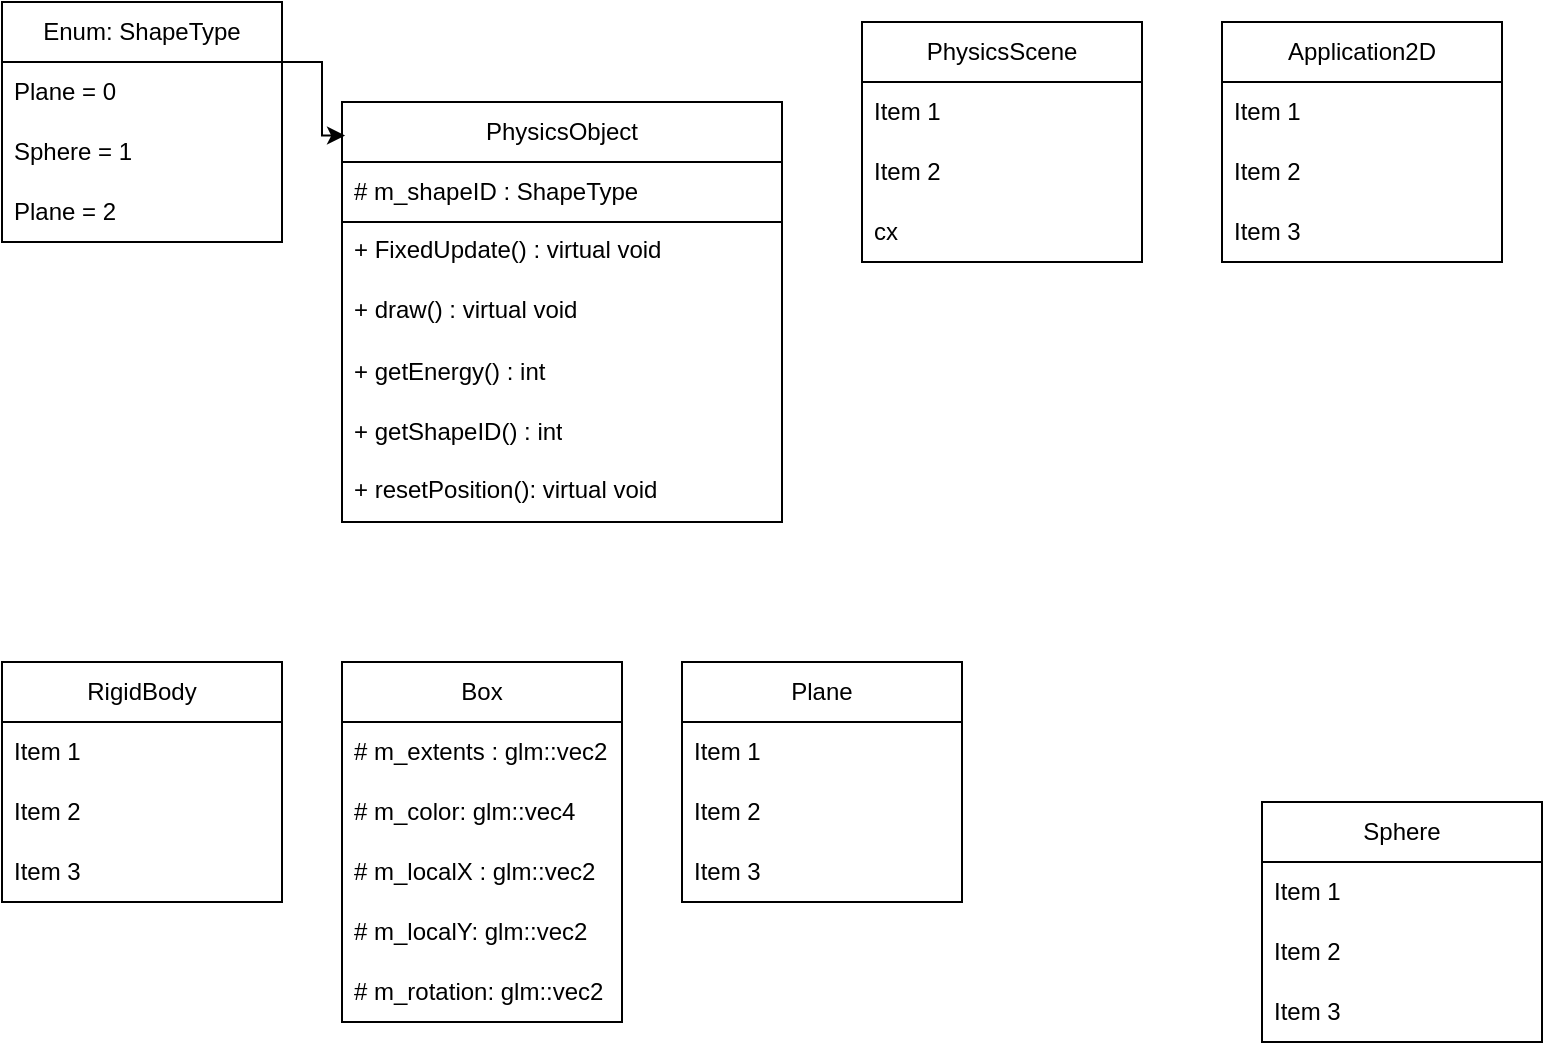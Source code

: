 <mxfile version="20.8.20" type="github">
  <diagram name="Page-1" id="9KVayT6mjaRYctcP1qDp">
    <mxGraphModel dx="794" dy="402" grid="1" gridSize="10" guides="1" tooltips="1" connect="1" arrows="1" fold="1" page="1" pageScale="1" pageWidth="850" pageHeight="1100" math="0" shadow="0">
      <root>
        <mxCell id="0" />
        <mxCell id="1" parent="0" />
        <mxCell id="aNpctZsExSZBmexT8rbV-1" value="PhysicsScene" style="swimlane;fontStyle=0;childLayout=stackLayout;horizontal=1;startSize=30;horizontalStack=0;resizeParent=1;resizeParentMax=0;resizeLast=0;collapsible=1;marginBottom=0;whiteSpace=wrap;html=1;" parent="1" vertex="1">
          <mxGeometry x="450" y="40" width="140" height="120" as="geometry" />
        </mxCell>
        <mxCell id="aNpctZsExSZBmexT8rbV-2" value="Item 1" style="text;strokeColor=none;fillColor=none;align=left;verticalAlign=middle;spacingLeft=4;spacingRight=4;overflow=hidden;points=[[0,0.5],[1,0.5]];portConstraint=eastwest;rotatable=0;whiteSpace=wrap;html=1;" parent="aNpctZsExSZBmexT8rbV-1" vertex="1">
          <mxGeometry y="30" width="140" height="30" as="geometry" />
        </mxCell>
        <mxCell id="aNpctZsExSZBmexT8rbV-3" value="Item 2" style="text;strokeColor=none;fillColor=none;align=left;verticalAlign=middle;spacingLeft=4;spacingRight=4;overflow=hidden;points=[[0,0.5],[1,0.5]];portConstraint=eastwest;rotatable=0;whiteSpace=wrap;html=1;" parent="aNpctZsExSZBmexT8rbV-1" vertex="1">
          <mxGeometry y="60" width="140" height="30" as="geometry" />
        </mxCell>
        <mxCell id="aNpctZsExSZBmexT8rbV-4" value="cx" style="text;strokeColor=none;fillColor=none;align=left;verticalAlign=middle;spacingLeft=4;spacingRight=4;overflow=hidden;points=[[0,0.5],[1,0.5]];portConstraint=eastwest;rotatable=0;whiteSpace=wrap;html=1;" parent="aNpctZsExSZBmexT8rbV-1" vertex="1">
          <mxGeometry y="90" width="140" height="30" as="geometry" />
        </mxCell>
        <mxCell id="aNpctZsExSZBmexT8rbV-5" value="PhysicsObject" style="swimlane;fontStyle=0;childLayout=stackLayout;horizontal=1;startSize=30;horizontalStack=0;resizeParent=1;resizeParentMax=0;resizeLast=0;collapsible=1;marginBottom=0;whiteSpace=wrap;html=1;swimlaneLine=1;" parent="1" vertex="1">
          <mxGeometry x="190" y="80" width="220" height="210" as="geometry" />
        </mxCell>
        <mxCell id="aNpctZsExSZBmexT8rbV-34" value="# m_shapeID : ShapeType" style="text;strokeColor=default;fillColor=none;align=left;verticalAlign=middle;spacingLeft=4;spacingRight=4;overflow=hidden;points=[[0,0.5],[1,0.5]];portConstraint=eastwest;rotatable=0;whiteSpace=wrap;html=1;rounded=0;shadow=0;glass=0;strokeWidth=1;labelBorderColor=none;" parent="aNpctZsExSZBmexT8rbV-5" vertex="1">
          <mxGeometry y="30" width="220" height="30" as="geometry" />
        </mxCell>
        <mxCell id="aNpctZsExSZBmexT8rbV-41" value="+ FixedUpdate() : virtual void" style="text;strokeColor=none;fillColor=none;align=left;verticalAlign=top;spacingLeft=4;spacingRight=4;overflow=hidden;points=[[0,0.5],[1,0.5]];portConstraint=eastwest;rotatable=0;whiteSpace=wrap;html=1;glass=0;rounded=0;shadow=0;" parent="aNpctZsExSZBmexT8rbV-5" vertex="1">
          <mxGeometry y="60" width="220" height="30" as="geometry" />
        </mxCell>
        <mxCell id="aNpctZsExSZBmexT8rbV-44" value="+ draw() : virtual void" style="text;strokeColor=none;fillColor=none;align=left;verticalAlign=top;spacingLeft=4;spacingRight=4;overflow=hidden;points=[[0,0.5],[1,0.5]];portConstraint=eastwest;rotatable=0;whiteSpace=wrap;html=1;" parent="aNpctZsExSZBmexT8rbV-5" vertex="1">
          <mxGeometry y="90" width="220" height="30" as="geometry" />
        </mxCell>
        <mxCell id="aNpctZsExSZBmexT8rbV-46" value="+ getEnergy() : int" style="text;strokeColor=none;fillColor=none;align=left;verticalAlign=middle;spacingLeft=4;spacingRight=4;overflow=hidden;points=[[0,0.5],[1,0.5]];portConstraint=eastwest;rotatable=0;whiteSpace=wrap;html=1;" parent="aNpctZsExSZBmexT8rbV-5" vertex="1">
          <mxGeometry y="120" width="220" height="30" as="geometry" />
        </mxCell>
        <mxCell id="aNpctZsExSZBmexT8rbV-42" value="+ getShapeID() : int" style="text;strokeColor=none;fillColor=none;align=left;verticalAlign=middle;spacingLeft=4;spacingRight=4;overflow=hidden;points=[[0,0.5],[1,0.5]];portConstraint=eastwest;rotatable=0;whiteSpace=wrap;html=1;" parent="aNpctZsExSZBmexT8rbV-5" vertex="1">
          <mxGeometry y="150" width="220" height="30" as="geometry" />
        </mxCell>
        <mxCell id="aNpctZsExSZBmexT8rbV-45" value="+ resetPosition(): virtual void" style="text;strokeColor=none;fillColor=none;align=left;verticalAlign=top;spacingLeft=4;spacingRight=4;overflow=hidden;points=[[0,0.5],[1,0.5]];portConstraint=eastwest;rotatable=0;whiteSpace=wrap;html=1;" parent="aNpctZsExSZBmexT8rbV-5" vertex="1">
          <mxGeometry y="180" width="220" height="30" as="geometry" />
        </mxCell>
        <mxCell id="aNpctZsExSZBmexT8rbV-35" style="edgeStyle=orthogonalEdgeStyle;rounded=0;orthogonalLoop=1;jettySize=auto;html=1;exitX=1;exitY=0.25;exitDx=0;exitDy=0;entryX=0.007;entryY=0.08;entryDx=0;entryDy=0;entryPerimeter=0;" parent="1" source="aNpctZsExSZBmexT8rbV-9" target="aNpctZsExSZBmexT8rbV-5" edge="1">
          <mxGeometry relative="1" as="geometry" />
        </mxCell>
        <mxCell id="aNpctZsExSZBmexT8rbV-9" value="Enum: ShapeType" style="swimlane;fontStyle=0;childLayout=stackLayout;horizontal=1;startSize=30;horizontalStack=0;resizeParent=1;resizeParentMax=0;resizeLast=0;collapsible=1;marginBottom=0;whiteSpace=wrap;html=1;" parent="1" vertex="1">
          <mxGeometry x="20" y="30" width="140" height="120" as="geometry" />
        </mxCell>
        <mxCell id="aNpctZsExSZBmexT8rbV-10" value="Plane = 0" style="text;strokeColor=none;fillColor=none;align=left;verticalAlign=middle;spacingLeft=4;spacingRight=4;overflow=hidden;points=[[0,0.5],[1,0.5]];portConstraint=eastwest;rotatable=0;whiteSpace=wrap;html=1;" parent="aNpctZsExSZBmexT8rbV-9" vertex="1">
          <mxGeometry y="30" width="140" height="30" as="geometry" />
        </mxCell>
        <mxCell id="aNpctZsExSZBmexT8rbV-11" value="Sphere = 1" style="text;strokeColor=none;fillColor=none;align=left;verticalAlign=middle;spacingLeft=4;spacingRight=4;overflow=hidden;points=[[0,0.5],[1,0.5]];portConstraint=eastwest;rotatable=0;whiteSpace=wrap;html=1;" parent="aNpctZsExSZBmexT8rbV-9" vertex="1">
          <mxGeometry y="60" width="140" height="30" as="geometry" />
        </mxCell>
        <mxCell id="aNpctZsExSZBmexT8rbV-12" value="Plane = 2" style="text;strokeColor=none;fillColor=none;align=left;verticalAlign=middle;spacingLeft=4;spacingRight=4;overflow=hidden;points=[[0,0.5],[1,0.5]];portConstraint=eastwest;rotatable=0;whiteSpace=wrap;html=1;" parent="aNpctZsExSZBmexT8rbV-9" vertex="1">
          <mxGeometry y="90" width="140" height="30" as="geometry" />
        </mxCell>
        <mxCell id="aNpctZsExSZBmexT8rbV-13" value="Application2D" style="swimlane;fontStyle=0;childLayout=stackLayout;horizontal=1;startSize=30;horizontalStack=0;resizeParent=1;resizeParentMax=0;resizeLast=0;collapsible=1;marginBottom=0;whiteSpace=wrap;html=1;" parent="1" vertex="1">
          <mxGeometry x="630" y="40" width="140" height="120" as="geometry" />
        </mxCell>
        <mxCell id="aNpctZsExSZBmexT8rbV-14" value="Item 1" style="text;strokeColor=none;fillColor=none;align=left;verticalAlign=middle;spacingLeft=4;spacingRight=4;overflow=hidden;points=[[0,0.5],[1,0.5]];portConstraint=eastwest;rotatable=0;whiteSpace=wrap;html=1;" parent="aNpctZsExSZBmexT8rbV-13" vertex="1">
          <mxGeometry y="30" width="140" height="30" as="geometry" />
        </mxCell>
        <mxCell id="aNpctZsExSZBmexT8rbV-15" value="Item 2" style="text;strokeColor=none;fillColor=none;align=left;verticalAlign=middle;spacingLeft=4;spacingRight=4;overflow=hidden;points=[[0,0.5],[1,0.5]];portConstraint=eastwest;rotatable=0;whiteSpace=wrap;html=1;" parent="aNpctZsExSZBmexT8rbV-13" vertex="1">
          <mxGeometry y="60" width="140" height="30" as="geometry" />
        </mxCell>
        <mxCell id="aNpctZsExSZBmexT8rbV-16" value="Item 3" style="text;strokeColor=none;fillColor=none;align=left;verticalAlign=middle;spacingLeft=4;spacingRight=4;overflow=hidden;points=[[0,0.5],[1,0.5]];portConstraint=eastwest;rotatable=0;whiteSpace=wrap;html=1;" parent="aNpctZsExSZBmexT8rbV-13" vertex="1">
          <mxGeometry y="90" width="140" height="30" as="geometry" />
        </mxCell>
        <mxCell id="aNpctZsExSZBmexT8rbV-17" value="RigidBody" style="swimlane;fontStyle=0;childLayout=stackLayout;horizontal=1;startSize=30;horizontalStack=0;resizeParent=1;resizeParentMax=0;resizeLast=0;collapsible=1;marginBottom=0;whiteSpace=wrap;html=1;" parent="1" vertex="1">
          <mxGeometry x="20" y="360" width="140" height="120" as="geometry" />
        </mxCell>
        <mxCell id="aNpctZsExSZBmexT8rbV-18" value="Item 1" style="text;strokeColor=none;fillColor=none;align=left;verticalAlign=middle;spacingLeft=4;spacingRight=4;overflow=hidden;points=[[0,0.5],[1,0.5]];portConstraint=eastwest;rotatable=0;whiteSpace=wrap;html=1;" parent="aNpctZsExSZBmexT8rbV-17" vertex="1">
          <mxGeometry y="30" width="140" height="30" as="geometry" />
        </mxCell>
        <mxCell id="aNpctZsExSZBmexT8rbV-19" value="Item 2" style="text;strokeColor=none;fillColor=none;align=left;verticalAlign=middle;spacingLeft=4;spacingRight=4;overflow=hidden;points=[[0,0.5],[1,0.5]];portConstraint=eastwest;rotatable=0;whiteSpace=wrap;html=1;" parent="aNpctZsExSZBmexT8rbV-17" vertex="1">
          <mxGeometry y="60" width="140" height="30" as="geometry" />
        </mxCell>
        <mxCell id="aNpctZsExSZBmexT8rbV-20" value="Item 3" style="text;strokeColor=none;fillColor=none;align=left;verticalAlign=middle;spacingLeft=4;spacingRight=4;overflow=hidden;points=[[0,0.5],[1,0.5]];portConstraint=eastwest;rotatable=0;whiteSpace=wrap;html=1;" parent="aNpctZsExSZBmexT8rbV-17" vertex="1">
          <mxGeometry y="90" width="140" height="30" as="geometry" />
        </mxCell>
        <mxCell id="aNpctZsExSZBmexT8rbV-21" value="Plane" style="swimlane;fontStyle=0;childLayout=stackLayout;horizontal=1;startSize=30;horizontalStack=0;resizeParent=1;resizeParentMax=0;resizeLast=0;collapsible=1;marginBottom=0;whiteSpace=wrap;html=1;" parent="1" vertex="1">
          <mxGeometry x="360" y="360" width="140" height="120" as="geometry" />
        </mxCell>
        <mxCell id="aNpctZsExSZBmexT8rbV-22" value="Item 1" style="text;strokeColor=none;fillColor=none;align=left;verticalAlign=middle;spacingLeft=4;spacingRight=4;overflow=hidden;points=[[0,0.5],[1,0.5]];portConstraint=eastwest;rotatable=0;whiteSpace=wrap;html=1;" parent="aNpctZsExSZBmexT8rbV-21" vertex="1">
          <mxGeometry y="30" width="140" height="30" as="geometry" />
        </mxCell>
        <mxCell id="aNpctZsExSZBmexT8rbV-23" value="Item 2" style="text;strokeColor=none;fillColor=none;align=left;verticalAlign=middle;spacingLeft=4;spacingRight=4;overflow=hidden;points=[[0,0.5],[1,0.5]];portConstraint=eastwest;rotatable=0;whiteSpace=wrap;html=1;" parent="aNpctZsExSZBmexT8rbV-21" vertex="1">
          <mxGeometry y="60" width="140" height="30" as="geometry" />
        </mxCell>
        <mxCell id="aNpctZsExSZBmexT8rbV-24" value="Item 3" style="text;strokeColor=none;fillColor=none;align=left;verticalAlign=middle;spacingLeft=4;spacingRight=4;overflow=hidden;points=[[0,0.5],[1,0.5]];portConstraint=eastwest;rotatable=0;whiteSpace=wrap;html=1;" parent="aNpctZsExSZBmexT8rbV-21" vertex="1">
          <mxGeometry y="90" width="140" height="30" as="geometry" />
        </mxCell>
        <mxCell id="aNpctZsExSZBmexT8rbV-25" value="Box" style="swimlane;fontStyle=0;childLayout=stackLayout;horizontal=1;startSize=30;horizontalStack=0;resizeParent=1;resizeParentMax=0;resizeLast=0;collapsible=1;marginBottom=0;whiteSpace=wrap;html=1;" parent="1" vertex="1">
          <mxGeometry x="190" y="360" width="140" height="180" as="geometry" />
        </mxCell>
        <mxCell id="aNpctZsExSZBmexT8rbV-28" value="# m_extents : glm::vec2" style="text;strokeColor=none;fillColor=none;align=left;verticalAlign=middle;spacingLeft=4;spacingRight=4;overflow=hidden;points=[[0,0.5],[1,0.5]];portConstraint=eastwest;rotatable=0;whiteSpace=wrap;html=1;" parent="aNpctZsExSZBmexT8rbV-25" vertex="1">
          <mxGeometry y="30" width="140" height="30" as="geometry" />
        </mxCell>
        <mxCell id="aNpctZsExSZBmexT8rbV-51" value="# m_color: glm::vec4" style="text;strokeColor=none;fillColor=none;align=left;verticalAlign=middle;spacingLeft=4;spacingRight=4;overflow=hidden;points=[[0,0.5],[1,0.5]];portConstraint=eastwest;rotatable=0;whiteSpace=wrap;html=1;" parent="aNpctZsExSZBmexT8rbV-25" vertex="1">
          <mxGeometry y="60" width="140" height="30" as="geometry" />
        </mxCell>
        <mxCell id="aNpctZsExSZBmexT8rbV-52" value="# m_localX : glm::vec2" style="text;strokeColor=none;fillColor=none;align=left;verticalAlign=middle;spacingLeft=4;spacingRight=4;overflow=hidden;points=[[0,0.5],[1,0.5]];portConstraint=eastwest;rotatable=0;whiteSpace=wrap;html=1;" parent="aNpctZsExSZBmexT8rbV-25" vertex="1">
          <mxGeometry y="90" width="140" height="30" as="geometry" />
        </mxCell>
        <mxCell id="aNpctZsExSZBmexT8rbV-53" value="# m_localY: glm::vec2" style="text;strokeColor=none;fillColor=none;align=left;verticalAlign=middle;spacingLeft=4;spacingRight=4;overflow=hidden;points=[[0,0.5],[1,0.5]];portConstraint=eastwest;rotatable=0;whiteSpace=wrap;html=1;" parent="aNpctZsExSZBmexT8rbV-25" vertex="1">
          <mxGeometry y="120" width="140" height="30" as="geometry" />
        </mxCell>
        <mxCell id="aNpctZsExSZBmexT8rbV-54" value="# m_rotation: glm::vec2" style="text;strokeColor=none;fillColor=none;align=left;verticalAlign=middle;spacingLeft=4;spacingRight=4;overflow=hidden;points=[[0,0.5],[1,0.5]];portConstraint=eastwest;rotatable=0;whiteSpace=wrap;html=1;" parent="aNpctZsExSZBmexT8rbV-25" vertex="1">
          <mxGeometry y="150" width="140" height="30" as="geometry" />
        </mxCell>
        <mxCell id="aNpctZsExSZBmexT8rbV-29" value="Sphere" style="swimlane;fontStyle=0;childLayout=stackLayout;horizontal=1;startSize=30;horizontalStack=0;resizeParent=1;resizeParentMax=0;resizeLast=0;collapsible=1;marginBottom=0;whiteSpace=wrap;html=1;" parent="1" vertex="1">
          <mxGeometry x="650" y="430" width="140" height="120" as="geometry" />
        </mxCell>
        <mxCell id="aNpctZsExSZBmexT8rbV-30" value="Item 1" style="text;strokeColor=none;fillColor=none;align=left;verticalAlign=middle;spacingLeft=4;spacingRight=4;overflow=hidden;points=[[0,0.5],[1,0.5]];portConstraint=eastwest;rotatable=0;whiteSpace=wrap;html=1;" parent="aNpctZsExSZBmexT8rbV-29" vertex="1">
          <mxGeometry y="30" width="140" height="30" as="geometry" />
        </mxCell>
        <mxCell id="aNpctZsExSZBmexT8rbV-31" value="Item 2" style="text;strokeColor=none;fillColor=none;align=left;verticalAlign=middle;spacingLeft=4;spacingRight=4;overflow=hidden;points=[[0,0.5],[1,0.5]];portConstraint=eastwest;rotatable=0;whiteSpace=wrap;html=1;" parent="aNpctZsExSZBmexT8rbV-29" vertex="1">
          <mxGeometry y="60" width="140" height="30" as="geometry" />
        </mxCell>
        <mxCell id="aNpctZsExSZBmexT8rbV-32" value="Item 3" style="text;strokeColor=none;fillColor=none;align=left;verticalAlign=middle;spacingLeft=4;spacingRight=4;overflow=hidden;points=[[0,0.5],[1,0.5]];portConstraint=eastwest;rotatable=0;whiteSpace=wrap;html=1;" parent="aNpctZsExSZBmexT8rbV-29" vertex="1">
          <mxGeometry y="90" width="140" height="30" as="geometry" />
        </mxCell>
      </root>
    </mxGraphModel>
  </diagram>
</mxfile>
